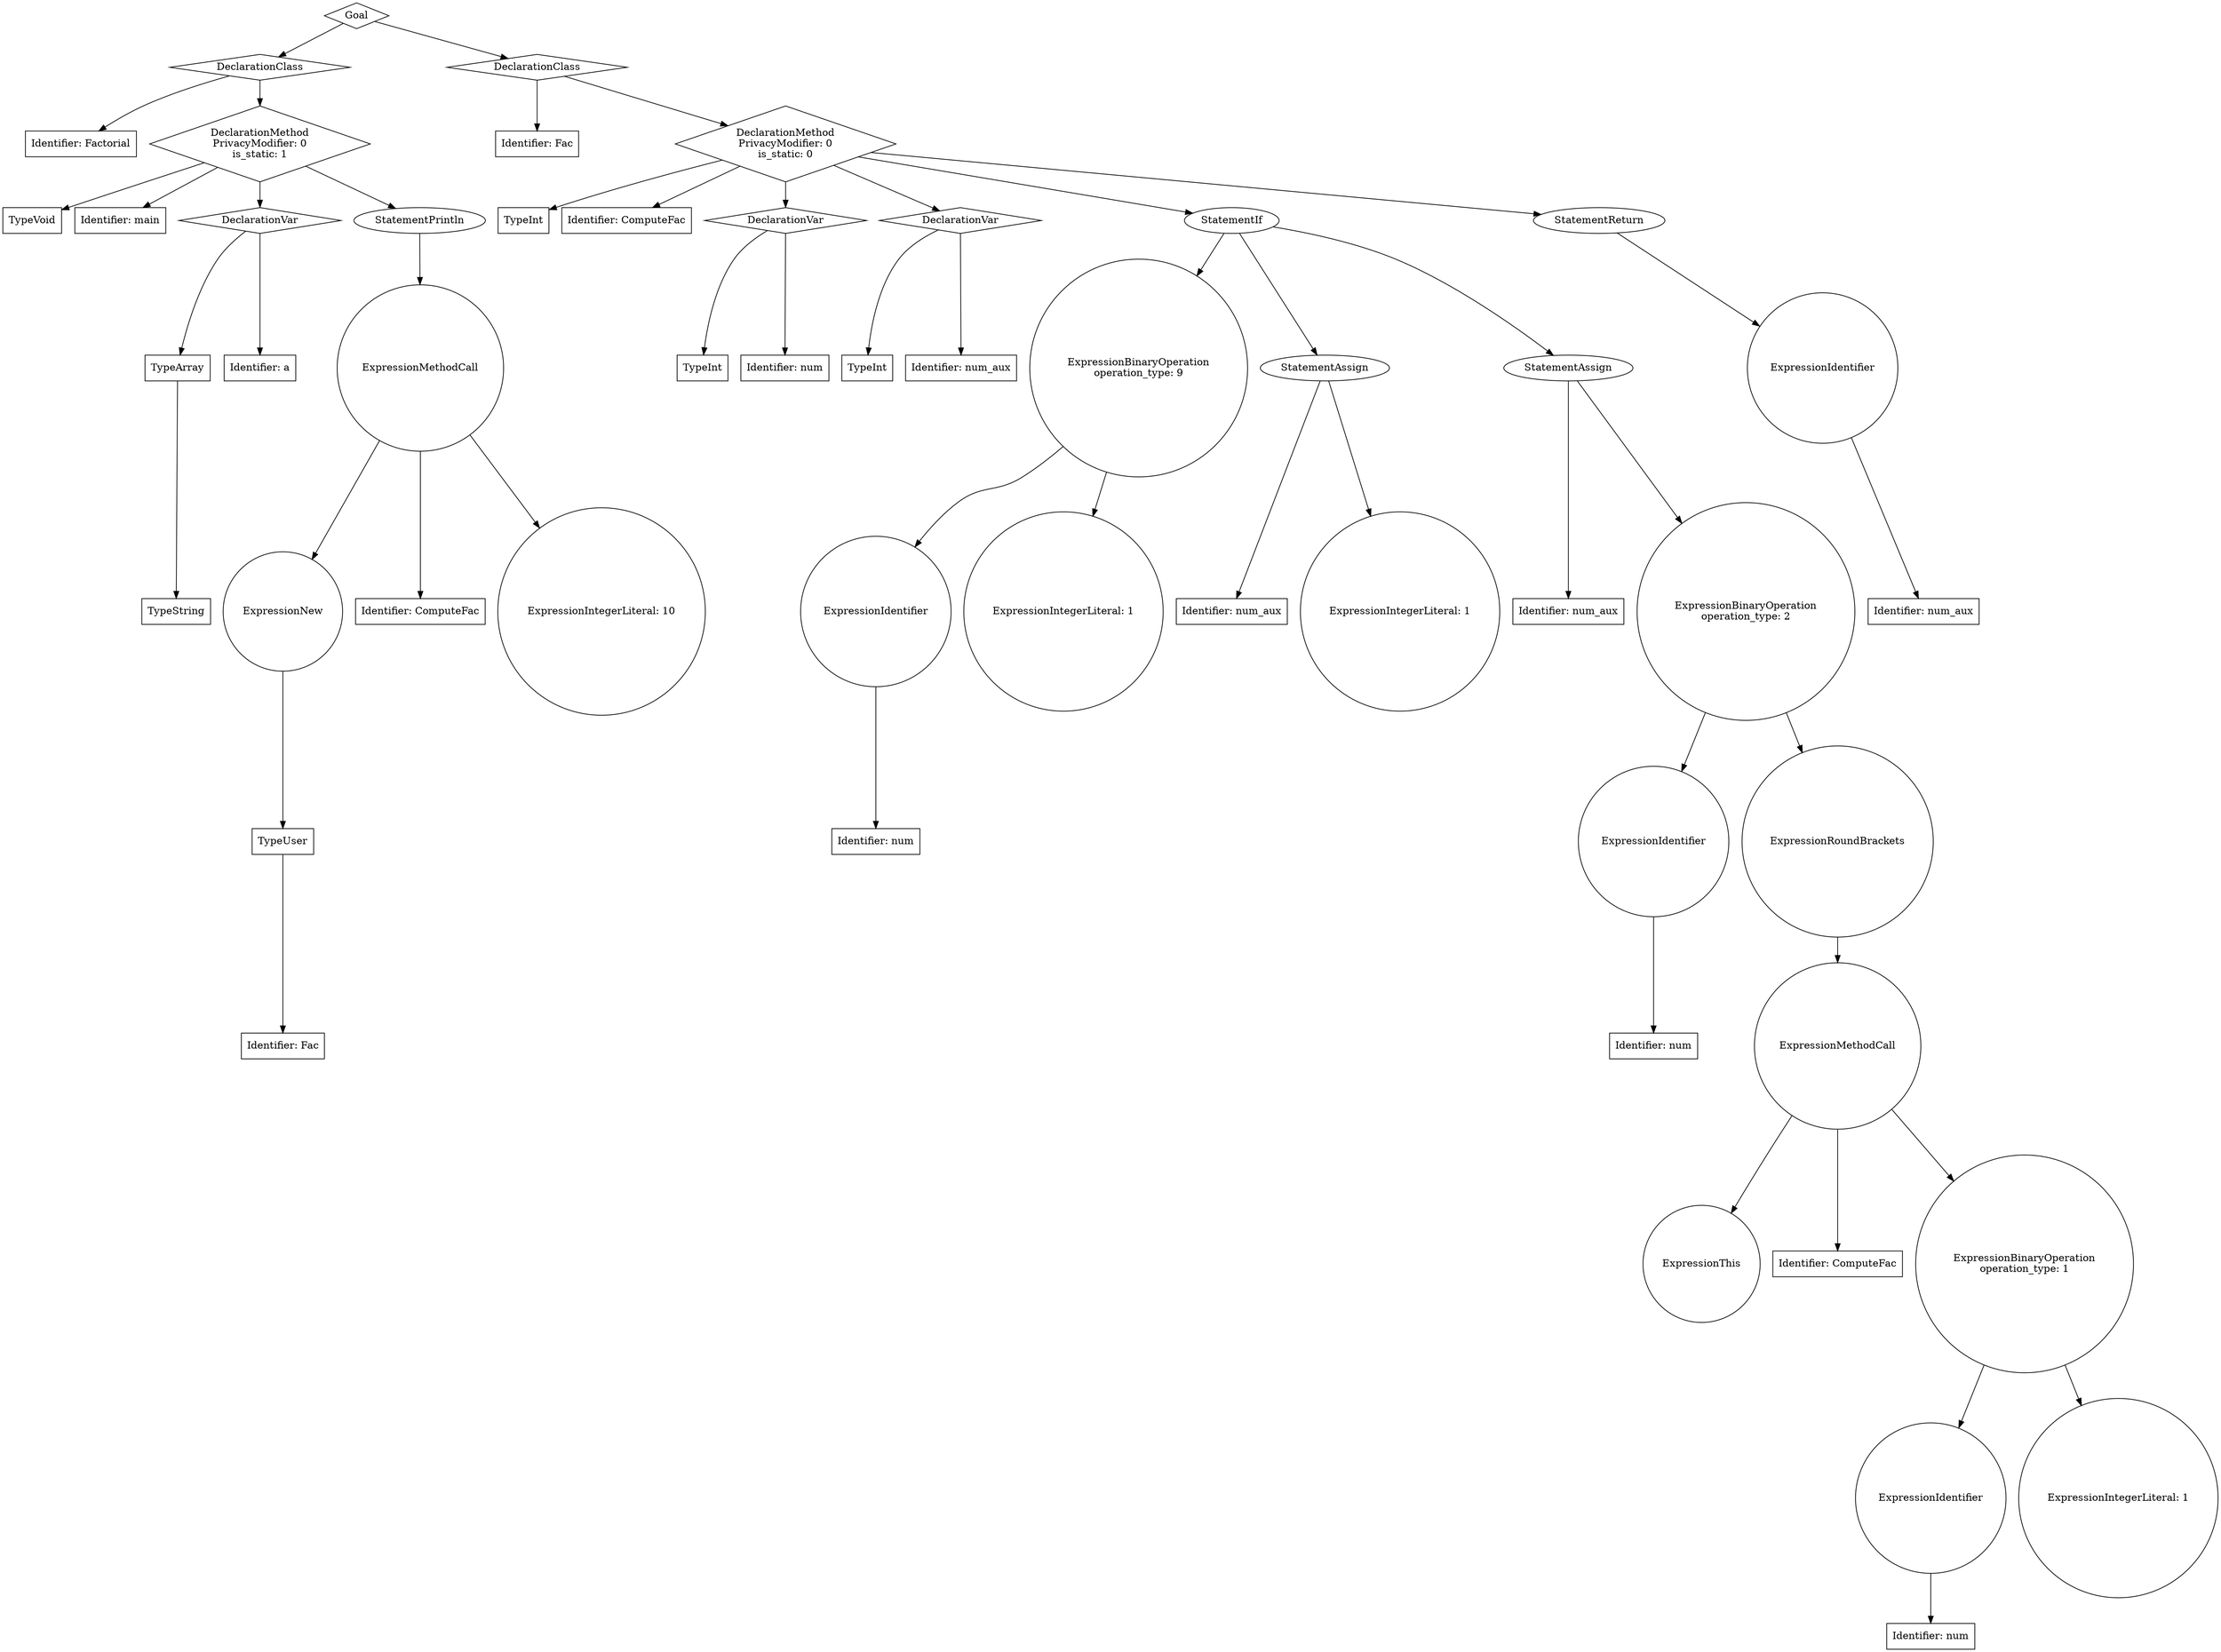 digraph Factorial {
"0x60600003b6c0" [label="Identifier: Factorial" shape=box]
"0x60300001e7f0" [label="TypeVoid" shape=box]
"0x60600003b720" [label="Identifier: main" shape=box]
"0x60300001e820" [label="TypeString" shape=box]
"0x60300001e850" [label="TypeArray" shape=box]
"0x60300001e850" -> "0x60300001e820"
"0x60600003b780" [label="Identifier: a" shape=box]
"0x604000019c10" [label="DeclarationVar" shape=diamond]
"0x604000019c10" -> "0x60300001e850"
"0x604000019c10" -> "0x60600003b780"
"0x60600003b7e0" [label="Identifier: Fac" shape=box]
"0x60300001e8e0" [label="TypeUser" shape=box]
"0x60300001e8e0" -> "0x60600003b7e0"
"0x60300001e8b0" [label="ExpressionNew" shape=circle]
"0x60300001e8b0" -> "0x60300001e8e0"
"0x60600003b840" [label="Identifier: ComputeFac" shape=box]
"0x60300001e910" [label="ExpressionIntegerLiteral: 10" shape=circle]
"0x60600003b8a0" [label="ExpressionMethodCall" shape=circle]
"0x60600003b8a0" -> "0x60300001e8b0"
"0x60600003b8a0" -> "0x60600003b840"
"0x60600003b8a0" -> "0x60300001e910"
"0x60300001e940" [label="StatementPrintln"]
"0x60300001e940" -> "0x60600003b8a0"
"0x60300001e7f0" [label="TypeVoid" shape=box]
"0x60600003b720" [label="Identifier: main" shape=box]
"0x60c000006c40" [label="DeclarationMethod
PrivacyModifier: 0
is_static: 1" shape=diamond]
"0x60c000006c40" -> "0x60300001e7f0"
"0x60c000006c40" -> "0x60600003b720"
"0x60c000006c40" -> "0x604000019c10"
"0x60c000006c40" -> "0x60300001e940"
"0x6080000017a0" [label="DeclarationClass" shape=diamond]
"0x6080000017a0" -> "0x60600003b6c0"
"0x6080000017a0" -> "0x60c000006c40"
"0x60600003b900" [label="Identifier: Fac" shape=box]
"0x60300001e970" [label="TypeInt" shape=box]
"0x60600003b960" [label="Identifier: ComputeFac" shape=box]
"0x60300001e9a0" [label="TypeInt" shape=box]
"0x60600003b9c0" [label="Identifier: num" shape=box]
"0x604000019c90" [label="DeclarationVar" shape=diamond]
"0x604000019c90" -> "0x60300001e9a0"
"0x604000019c90" -> "0x60600003b9c0"
"0x60300001e9d0" [label="TypeInt" shape=box]
"0x60600003ba20" [label="Identifier: num_aux" shape=box]
"0x604000019d10" [label="DeclarationVar" shape=diamond]
"0x604000019d10" -> "0x60300001e9d0"
"0x604000019d10" -> "0x60600003ba20"
"0x60600003ba80" [label="Identifier: num" shape=box]
"0x60300001ea00" [label="ExpressionIdentifier" shape=circle]
"0x60300001ea00"  -> "0x60600003ba80"
"0x60300001ea30" [label="ExpressionIntegerLiteral: 1" shape=circle]
"0x604000019d50" [label="ExpressionBinaryOperation
operation_type: 9" shape=circle]
"0x604000019d50" -> "0x60300001ea00"
"0x604000019d50" -> "0x60300001ea30"
"0x60600003bae0" [label="Identifier: num_aux" shape=box]
"0x60300001ea60" [label="ExpressionIntegerLiteral: 1" shape=circle]
"0x604000019d90" [label="StatementAssign"]
"0x604000019d90" -> "0x60600003bae0"
"0x604000019d90" -> "0x60300001ea60"
"0x60600003bb40" [label="Identifier: num_aux" shape=box]
"0x60600003bba0" [label="Identifier: num" shape=box]
"0x60300001ea90" [label="ExpressionIdentifier" shape=circle]
"0x60300001ea90"  -> "0x60600003bba0"
"0x60300001eac0" [label="ExpressionThis" shape=circle]
"0x60600003bc00" [label="Identifier: ComputeFac" shape=box]
"0x60600003bcc0" [label="Identifier: num" shape=box]
"0x60300001eaf0" [label="ExpressionIdentifier" shape=circle]
"0x60300001eaf0"  -> "0x60600003bcc0"
"0x60300001eb20" [label="ExpressionIntegerLiteral: 1" shape=circle]
"0x604000019dd0" [label="ExpressionBinaryOperation
operation_type: 1" shape=circle]
"0x604000019dd0" -> "0x60300001eaf0"
"0x604000019dd0" -> "0x60300001eb20"
"0x60600003bc60" [label="ExpressionMethodCall" shape=circle]
"0x60600003bc60" -> "0x60300001eac0"
"0x60600003bc60" -> "0x60600003bc00"
"0x60600003bc60" -> "0x604000019dd0"
"0x60300001eb50" [label="ExpressionRoundBrackets" shape=circle]
"0x60300001eb50" -> "0x60600003bc60"
"0x604000019e10" [label="ExpressionBinaryOperation
operation_type: 2" shape=circle]
"0x604000019e10" -> "0x60300001ea90"
"0x604000019e10" -> "0x60300001eb50"
"0x604000019e50" [label="StatementAssign"]
"0x604000019e50" -> "0x60600003bb40"
"0x604000019e50" -> "0x604000019e10"
"0x604000019e90" [label="StatementIf"]
"0x604000019e90" -> "0x604000019d50"
"0x604000019e90" -> "0x604000019d90"
"0x604000019e90" -> "0x604000019e50"
"0x60600003bd20" [label="Identifier: num_aux" shape=box]
"0x60300001eb80" [label="ExpressionIdentifier" shape=circle]
"0x60300001eb80"  -> "0x60600003bd20"
"0x60300001ebb0" [label="StatementReturn"]
"0x60300001ebb0" -> "0x60300001eb80"
"0x60300001e970" [label="TypeInt" shape=box]
"0x60600003b960" [label="Identifier: ComputeFac" shape=box]
"0x60c000006d00" [label="DeclarationMethod
PrivacyModifier: 0
is_static: 0" shape=diamond]
"0x60c000006d00" -> "0x60300001e970"
"0x60c000006d00" -> "0x60600003b960"
"0x60c000006d00" -> "0x604000019c90"
"0x60c000006d00" -> "0x604000019d10"
"0x60c000006d00" -> "0x604000019e90"
"0x60c000006d00" -> "0x60300001ebb0"
"0x608000001820" [label="DeclarationClass" shape=diamond]
"0x608000001820" -> "0x60600003b900"
"0x608000001820" -> "0x60c000006d00"
"0x604000019c50" [label="Goal" shape=diamond]
"0x604000019c50" -> "0x6080000017a0"
"0x604000019c50" -> "0x608000001820"
}
